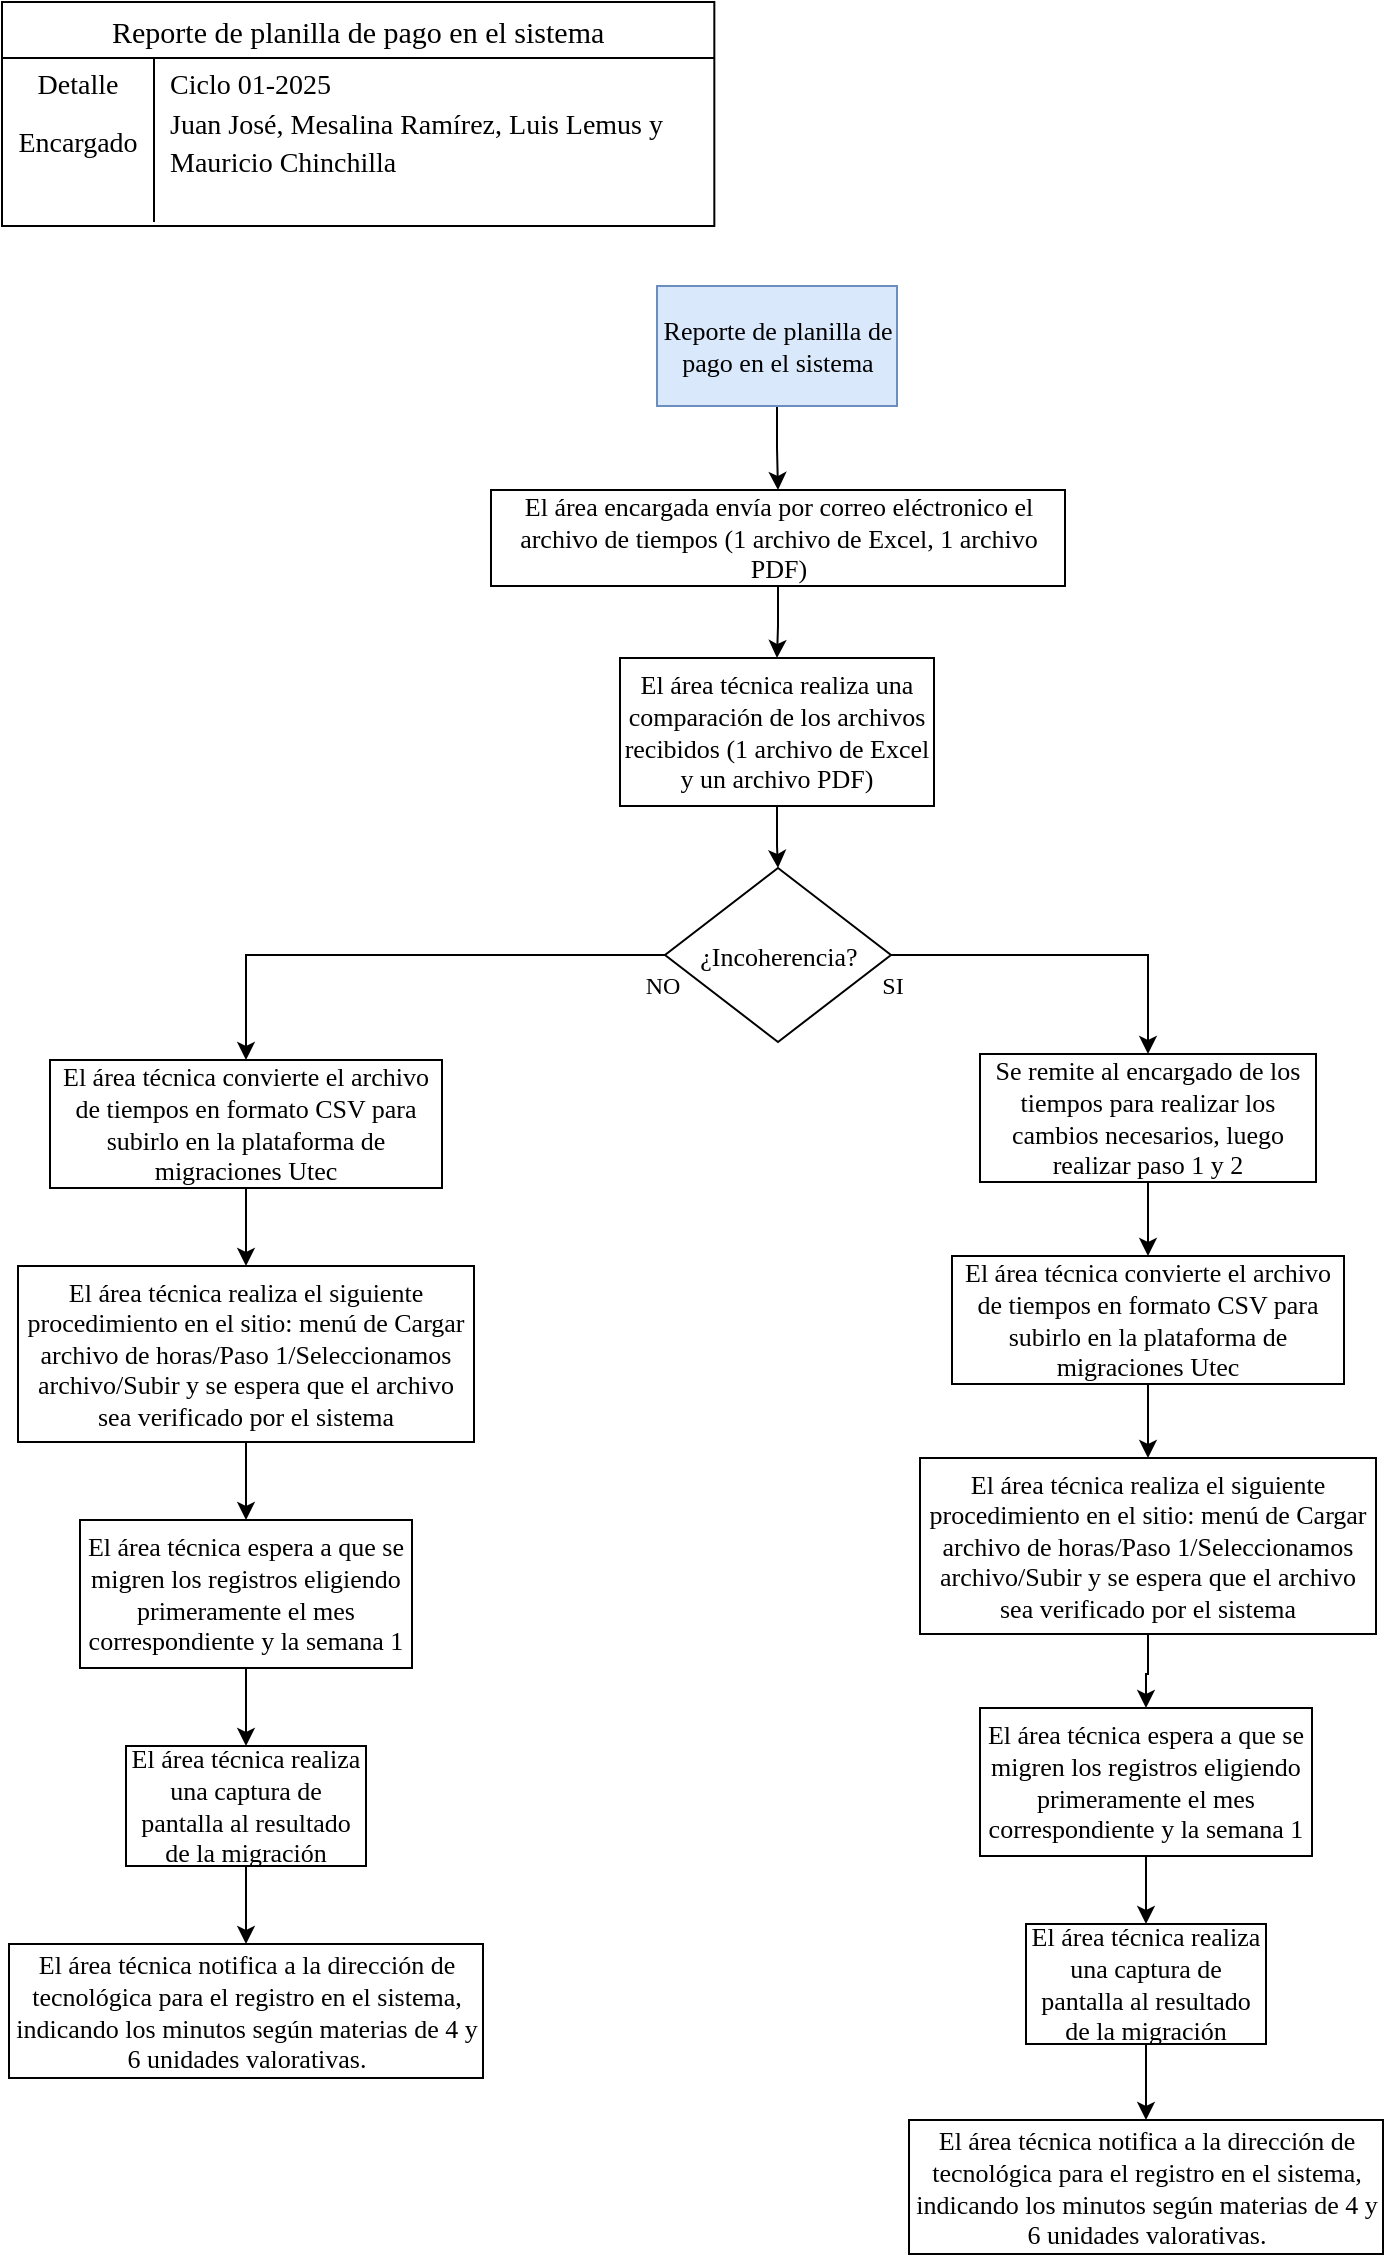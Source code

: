 <mxfile version="28.0.6">
  <diagram name="Página-1" id="aW_mFAwqHhavEl6hXxHM">
    <mxGraphModel dx="951" dy="561" grid="0" gridSize="10" guides="1" tooltips="1" connect="1" arrows="1" fold="1" page="1" pageScale="1" pageWidth="827" pageHeight="1169" math="0" shadow="0">
      <root>
        <mxCell id="0" />
        <mxCell id="1" parent="0" />
        <mxCell id="tjvuXusXuy5cMlV8Hycd-1" value="Reporte de planilla de pago en el sistema" style="shape=table;startSize=28;container=1;collapsible=0;childLayout=tableLayout;fixedRows=1;rowLines=0;fontStyle=0;strokeColor=default;fontSize=15;fontFamily=Times New Roman;" vertex="1" parent="1">
          <mxGeometry x="34" y="30" width="356.165" height="111.966" as="geometry" />
        </mxCell>
        <mxCell id="tjvuXusXuy5cMlV8Hycd-2" value="" style="shape=tableRow;horizontal=0;startSize=0;swimlaneHead=0;swimlaneBody=0;top=0;left=0;bottom=0;right=0;collapsible=0;dropTarget=0;fillColor=none;points=[[0,0.5],[1,0.5]];portConstraint=eastwest;strokeColor=inherit;fontSize=16;fontFamily=Times New Roman;" vertex="1" parent="tjvuXusXuy5cMlV8Hycd-1">
          <mxGeometry y="28" width="356.165" height="20" as="geometry" />
        </mxCell>
        <mxCell id="tjvuXusXuy5cMlV8Hycd-3" value="&lt;font style=&quot;font-size: 14px;&quot;&gt;Detalle&lt;/font&gt;&lt;div&gt;&lt;br&gt;&lt;/div&gt;" style="shape=partialRectangle;html=1;whiteSpace=wrap;connectable=0;fillColor=none;top=0;left=0;bottom=0;right=0;overflow=hidden;pointerEvents=1;strokeColor=inherit;fontSize=16;fontFamily=Times New Roman;" vertex="1" parent="tjvuXusXuy5cMlV8Hycd-2">
          <mxGeometry width="76" height="20" as="geometry">
            <mxRectangle width="76" height="20" as="alternateBounds" />
          </mxGeometry>
        </mxCell>
        <mxCell id="tjvuXusXuy5cMlV8Hycd-4" value="&lt;font style=&quot;font-size: 14px;&quot;&gt;Ciclo 01-2025&lt;/font&gt;" style="shape=partialRectangle;html=1;whiteSpace=wrap;connectable=0;fillColor=none;top=0;left=0;bottom=0;right=0;align=left;spacingLeft=6;overflow=hidden;strokeColor=inherit;fontSize=16;fontFamily=Times New Roman;" vertex="1" parent="tjvuXusXuy5cMlV8Hycd-2">
          <mxGeometry x="76" width="280" height="20" as="geometry">
            <mxRectangle width="280" height="20" as="alternateBounds" />
          </mxGeometry>
        </mxCell>
        <mxCell id="tjvuXusXuy5cMlV8Hycd-5" value="" style="shape=tableRow;horizontal=0;startSize=0;swimlaneHead=0;swimlaneBody=0;top=0;left=0;bottom=0;right=0;collapsible=0;dropTarget=0;fillColor=none;points=[[0,0.5],[1,0.5]];portConstraint=eastwest;strokeColor=inherit;fontSize=16;fontFamily=Times New Roman;" vertex="1" parent="tjvuXusXuy5cMlV8Hycd-1">
          <mxGeometry y="48" width="356.165" height="42" as="geometry" />
        </mxCell>
        <mxCell id="tjvuXusXuy5cMlV8Hycd-6" value="&lt;font style=&quot;font-size: 14px;&quot;&gt;Encargado&lt;/font&gt;" style="shape=partialRectangle;html=1;whiteSpace=wrap;connectable=0;fillColor=none;top=0;left=0;bottom=0;right=0;overflow=hidden;strokeColor=inherit;fontSize=16;fontFamily=Times New Roman;" vertex="1" parent="tjvuXusXuy5cMlV8Hycd-5">
          <mxGeometry width="76" height="42" as="geometry">
            <mxRectangle width="76" height="42" as="alternateBounds" />
          </mxGeometry>
        </mxCell>
        <mxCell id="tjvuXusXuy5cMlV8Hycd-7" value="&lt;span style=&quot;font-size: 14px;&quot;&gt;Juan José, Mesalina Ramírez, Luis Lemus y Mauricio Chinchilla&lt;/span&gt;" style="shape=partialRectangle;html=1;whiteSpace=wrap;connectable=0;fillColor=none;top=0;left=0;bottom=0;right=0;align=left;spacingLeft=6;overflow=hidden;strokeColor=inherit;fontSize=16;fontFamily=Times New Roman;" vertex="1" parent="tjvuXusXuy5cMlV8Hycd-5">
          <mxGeometry x="76" width="280" height="42" as="geometry">
            <mxRectangle width="280" height="42" as="alternateBounds" />
          </mxGeometry>
        </mxCell>
        <mxCell id="tjvuXusXuy5cMlV8Hycd-8" value="" style="shape=tableRow;horizontal=0;startSize=0;swimlaneHead=0;swimlaneBody=0;top=0;left=0;bottom=0;right=0;collapsible=0;dropTarget=0;fillColor=none;points=[[0,0.5],[1,0.5]];portConstraint=eastwest;strokeColor=inherit;fontSize=16;fontFamily=Times New Roman;" vertex="1" parent="tjvuXusXuy5cMlV8Hycd-1">
          <mxGeometry y="90" width="356.165" height="20" as="geometry" />
        </mxCell>
        <mxCell id="tjvuXusXuy5cMlV8Hycd-9" value="" style="shape=partialRectangle;html=1;whiteSpace=wrap;connectable=0;fillColor=none;top=0;left=0;bottom=0;right=0;overflow=hidden;strokeColor=inherit;fontSize=16;fontFamily=Times New Roman;" vertex="1" parent="tjvuXusXuy5cMlV8Hycd-8">
          <mxGeometry width="76" height="20" as="geometry">
            <mxRectangle width="76" height="20" as="alternateBounds" />
          </mxGeometry>
        </mxCell>
        <mxCell id="tjvuXusXuy5cMlV8Hycd-10" value="" style="shape=partialRectangle;html=1;whiteSpace=wrap;connectable=0;fillColor=none;top=0;left=0;bottom=0;right=0;align=left;spacingLeft=6;overflow=hidden;strokeColor=inherit;fontSize=16;fontFamily=Times New Roman;" vertex="1" parent="tjvuXusXuy5cMlV8Hycd-8">
          <mxGeometry x="76" width="280" height="20" as="geometry">
            <mxRectangle width="280" height="20" as="alternateBounds" />
          </mxGeometry>
        </mxCell>
        <mxCell id="tjvuXusXuy5cMlV8Hycd-13" value="" style="edgeStyle=orthogonalEdgeStyle;rounded=0;orthogonalLoop=1;jettySize=auto;html=1;" edge="1" parent="1" source="tjvuXusXuy5cMlV8Hycd-11" target="tjvuXusXuy5cMlV8Hycd-12">
          <mxGeometry relative="1" as="geometry" />
        </mxCell>
        <mxCell id="tjvuXusXuy5cMlV8Hycd-11" value="Reporte de planilla de pago en el sistema" style="rounded=0;whiteSpace=wrap;html=1;fillColor=#dae8fc;strokeColor=#6c8ebf;fontFamily=Times New Roman;fontSize=13;" vertex="1" parent="1">
          <mxGeometry x="361.5" y="172" width="120" height="60" as="geometry" />
        </mxCell>
        <mxCell id="tjvuXusXuy5cMlV8Hycd-15" value="" style="edgeStyle=orthogonalEdgeStyle;rounded=0;orthogonalLoop=1;jettySize=auto;html=1;" edge="1" parent="1" source="tjvuXusXuy5cMlV8Hycd-12" target="tjvuXusXuy5cMlV8Hycd-14">
          <mxGeometry relative="1" as="geometry" />
        </mxCell>
        <mxCell id="tjvuXusXuy5cMlV8Hycd-12" value="El área encargada envía por correo eléctronico el archivo de tiempos (1 archivo de Excel, 1 archivo PDF)" style="whiteSpace=wrap;html=1;fontSize=13;fontFamily=Times New Roman;rounded=0;" vertex="1" parent="1">
          <mxGeometry x="278.5" y="274" width="287" height="48" as="geometry" />
        </mxCell>
        <mxCell id="tjvuXusXuy5cMlV8Hycd-19" value="" style="edgeStyle=orthogonalEdgeStyle;rounded=0;orthogonalLoop=1;jettySize=auto;html=1;" edge="1" parent="1" source="tjvuXusXuy5cMlV8Hycd-14" target="tjvuXusXuy5cMlV8Hycd-18">
          <mxGeometry relative="1" as="geometry" />
        </mxCell>
        <mxCell id="tjvuXusXuy5cMlV8Hycd-14" value="El área técnica realiza una comparación de los archivos recibidos (1 archivo de Excel y un archivo PDF)" style="whiteSpace=wrap;html=1;fontSize=13;fontFamily=Times New Roman;rounded=0;" vertex="1" parent="1">
          <mxGeometry x="343" y="358" width="157" height="74" as="geometry" />
        </mxCell>
        <mxCell id="tjvuXusXuy5cMlV8Hycd-23" value="" style="edgeStyle=orthogonalEdgeStyle;rounded=0;orthogonalLoop=1;jettySize=auto;html=1;" edge="1" parent="1" source="tjvuXusXuy5cMlV8Hycd-18" target="tjvuXusXuy5cMlV8Hycd-22">
          <mxGeometry relative="1" as="geometry" />
        </mxCell>
        <mxCell id="tjvuXusXuy5cMlV8Hycd-31" value="" style="edgeStyle=orthogonalEdgeStyle;rounded=0;orthogonalLoop=1;jettySize=auto;html=1;" edge="1" parent="1" source="tjvuXusXuy5cMlV8Hycd-18" target="tjvuXusXuy5cMlV8Hycd-30">
          <mxGeometry relative="1" as="geometry" />
        </mxCell>
        <mxCell id="tjvuXusXuy5cMlV8Hycd-18" value="¿Incoherencia?" style="rhombus;whiteSpace=wrap;html=1;fontSize=13;fontFamily=Times New Roman;rounded=0;" vertex="1" parent="1">
          <mxGeometry x="365.5" y="463" width="113" height="87" as="geometry" />
        </mxCell>
        <mxCell id="tjvuXusXuy5cMlV8Hycd-20" value="SI" style="text;html=1;align=center;verticalAlign=middle;resizable=0;points=[];autosize=1;strokeColor=none;fillColor=none;fontFamily=Times New Roman;" vertex="1" parent="1">
          <mxGeometry x="464" y="509" width="29" height="26" as="geometry" />
        </mxCell>
        <mxCell id="tjvuXusXuy5cMlV8Hycd-21" value="NO" style="text;html=1;align=center;verticalAlign=middle;resizable=0;points=[];autosize=1;strokeColor=none;fillColor=none;fontFamily=Times New Roman;" vertex="1" parent="1">
          <mxGeometry x="346" y="509" width="35" height="26" as="geometry" />
        </mxCell>
        <mxCell id="tjvuXusXuy5cMlV8Hycd-33" value="" style="edgeStyle=orthogonalEdgeStyle;rounded=0;orthogonalLoop=1;jettySize=auto;html=1;" edge="1" parent="1" source="tjvuXusXuy5cMlV8Hycd-22" target="tjvuXusXuy5cMlV8Hycd-32">
          <mxGeometry relative="1" as="geometry" />
        </mxCell>
        <mxCell id="tjvuXusXuy5cMlV8Hycd-22" value="Se remite al encargado de los tiempos para realizar los cambios necesarios, luego realizar paso 1 y 2" style="whiteSpace=wrap;html=1;fontSize=13;fontFamily=Times New Roman;rounded=0;" vertex="1" parent="1">
          <mxGeometry x="523" y="556" width="168" height="64" as="geometry" />
        </mxCell>
        <mxCell id="tjvuXusXuy5cMlV8Hycd-35" value="" style="edgeStyle=orthogonalEdgeStyle;rounded=0;orthogonalLoop=1;jettySize=auto;html=1;" edge="1" parent="1" source="tjvuXusXuy5cMlV8Hycd-30" target="tjvuXusXuy5cMlV8Hycd-34">
          <mxGeometry relative="1" as="geometry" />
        </mxCell>
        <mxCell id="tjvuXusXuy5cMlV8Hycd-30" value="El área técnica convierte el archivo de tiempos en formato CSV para subirlo en la plataforma de migraciones Utec" style="whiteSpace=wrap;html=1;fontSize=13;fontFamily=Times New Roman;rounded=0;" vertex="1" parent="1">
          <mxGeometry x="58" y="559" width="196" height="64" as="geometry" />
        </mxCell>
        <mxCell id="tjvuXusXuy5cMlV8Hycd-37" value="" style="edgeStyle=orthogonalEdgeStyle;rounded=0;orthogonalLoop=1;jettySize=auto;html=1;" edge="1" parent="1" source="tjvuXusXuy5cMlV8Hycd-32" target="tjvuXusXuy5cMlV8Hycd-36">
          <mxGeometry relative="1" as="geometry" />
        </mxCell>
        <mxCell id="tjvuXusXuy5cMlV8Hycd-32" value="El área técnica convierte el archivo de tiempos en formato CSV para subirlo en la plataforma de migraciones Utec" style="whiteSpace=wrap;html=1;fontSize=13;fontFamily=Times New Roman;rounded=0;" vertex="1" parent="1">
          <mxGeometry x="509" y="657" width="196" height="64" as="geometry" />
        </mxCell>
        <mxCell id="tjvuXusXuy5cMlV8Hycd-40" value="" style="edgeStyle=orthogonalEdgeStyle;rounded=0;orthogonalLoop=1;jettySize=auto;html=1;" edge="1" parent="1" source="tjvuXusXuy5cMlV8Hycd-34" target="tjvuXusXuy5cMlV8Hycd-39">
          <mxGeometry relative="1" as="geometry" />
        </mxCell>
        <mxCell id="tjvuXusXuy5cMlV8Hycd-34" value="El área técnica realiza el siguiente procedimiento en el sitio: menú de Cargar archivo de horas/Paso 1/Seleccionamos archivo/Subir y se espera que el archivo sea verificado por el sistema" style="whiteSpace=wrap;html=1;fontSize=13;fontFamily=Times New Roman;rounded=0;" vertex="1" parent="1">
          <mxGeometry x="42" y="662" width="228" height="88" as="geometry" />
        </mxCell>
        <mxCell id="tjvuXusXuy5cMlV8Hycd-42" value="" style="edgeStyle=orthogonalEdgeStyle;rounded=0;orthogonalLoop=1;jettySize=auto;html=1;" edge="1" parent="1" source="tjvuXusXuy5cMlV8Hycd-36" target="tjvuXusXuy5cMlV8Hycd-41">
          <mxGeometry relative="1" as="geometry" />
        </mxCell>
        <mxCell id="tjvuXusXuy5cMlV8Hycd-36" value="El área técnica realiza el siguiente procedimiento en el sitio: menú de Cargar archivo de horas/Paso 1/Seleccionamos archivo/Subir y se espera que el archivo sea verificado por el sistema" style="whiteSpace=wrap;html=1;fontSize=13;fontFamily=Times New Roman;rounded=0;" vertex="1" parent="1">
          <mxGeometry x="493" y="758" width="228" height="88" as="geometry" />
        </mxCell>
        <mxCell id="tjvuXusXuy5cMlV8Hycd-44" value="" style="edgeStyle=orthogonalEdgeStyle;rounded=0;orthogonalLoop=1;jettySize=auto;html=1;" edge="1" parent="1" source="tjvuXusXuy5cMlV8Hycd-39" target="tjvuXusXuy5cMlV8Hycd-43">
          <mxGeometry relative="1" as="geometry" />
        </mxCell>
        <mxCell id="tjvuXusXuy5cMlV8Hycd-39" value="El área técnica espera a que se migren los registros eligiendo primeramente el mes correspondiente y la semana 1" style="whiteSpace=wrap;html=1;fontSize=13;fontFamily=Times New Roman;rounded=0;" vertex="1" parent="1">
          <mxGeometry x="73" y="789" width="166" height="74" as="geometry" />
        </mxCell>
        <mxCell id="tjvuXusXuy5cMlV8Hycd-46" value="" style="edgeStyle=orthogonalEdgeStyle;rounded=0;orthogonalLoop=1;jettySize=auto;html=1;" edge="1" parent="1" source="tjvuXusXuy5cMlV8Hycd-41" target="tjvuXusXuy5cMlV8Hycd-45">
          <mxGeometry relative="1" as="geometry" />
        </mxCell>
        <mxCell id="tjvuXusXuy5cMlV8Hycd-41" value="El área técnica espera a que se migren los registros eligiendo primeramente el mes correspondiente y la semana 1" style="whiteSpace=wrap;html=1;fontSize=13;fontFamily=Times New Roman;rounded=0;" vertex="1" parent="1">
          <mxGeometry x="523" y="883" width="166" height="74" as="geometry" />
        </mxCell>
        <mxCell id="tjvuXusXuy5cMlV8Hycd-50" value="" style="edgeStyle=orthogonalEdgeStyle;rounded=0;orthogonalLoop=1;jettySize=auto;html=1;" edge="1" parent="1" source="tjvuXusXuy5cMlV8Hycd-43" target="tjvuXusXuy5cMlV8Hycd-49">
          <mxGeometry relative="1" as="geometry" />
        </mxCell>
        <mxCell id="tjvuXusXuy5cMlV8Hycd-43" value="El área técnica realiza una captura de pantalla al resultado de la migración" style="whiteSpace=wrap;html=1;fontSize=13;fontFamily=Times New Roman;rounded=0;" vertex="1" parent="1">
          <mxGeometry x="96" y="902" width="120" height="60" as="geometry" />
        </mxCell>
        <mxCell id="tjvuXusXuy5cMlV8Hycd-48" value="" style="edgeStyle=orthogonalEdgeStyle;rounded=0;orthogonalLoop=1;jettySize=auto;html=1;" edge="1" parent="1" source="tjvuXusXuy5cMlV8Hycd-45" target="tjvuXusXuy5cMlV8Hycd-47">
          <mxGeometry relative="1" as="geometry" />
        </mxCell>
        <mxCell id="tjvuXusXuy5cMlV8Hycd-45" value="El área técnica realiza una captura de pantalla al resultado de la migración" style="whiteSpace=wrap;html=1;fontSize=13;fontFamily=Times New Roman;rounded=0;" vertex="1" parent="1">
          <mxGeometry x="546" y="991" width="120" height="60" as="geometry" />
        </mxCell>
        <mxCell id="tjvuXusXuy5cMlV8Hycd-47" value="El área técnica notifica a la dirección de tecnológica para el registro en el sistema, indicando los minutos según materias de 4 y 6 unidades valorativas." style="whiteSpace=wrap;html=1;fontSize=13;fontFamily=Times New Roman;rounded=0;" vertex="1" parent="1">
          <mxGeometry x="487.5" y="1089" width="237" height="67" as="geometry" />
        </mxCell>
        <mxCell id="tjvuXusXuy5cMlV8Hycd-49" value="El área técnica notifica a la dirección de tecnológica para el registro en el sistema, indicando los minutos según materias de 4 y 6 unidades valorativas." style="whiteSpace=wrap;html=1;fontSize=13;fontFamily=Times New Roman;rounded=0;" vertex="1" parent="1">
          <mxGeometry x="37.5" y="1001" width="237" height="67" as="geometry" />
        </mxCell>
      </root>
    </mxGraphModel>
  </diagram>
</mxfile>
